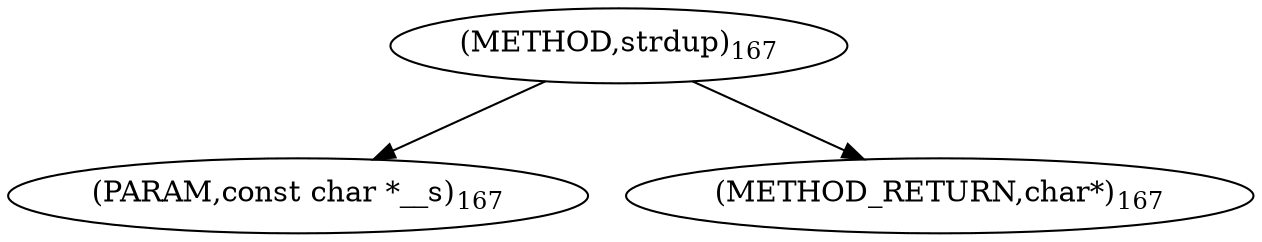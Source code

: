 digraph "strdup" {  
"98845" [label = <(METHOD,strdup)<SUB>167</SUB>> ]
"98846" [label = <(PARAM,const char *__s)<SUB>167</SUB>> ]
"98847" [label = <(METHOD_RETURN,char*)<SUB>167</SUB>> ]
  "98845" -> "98846" 
  "98845" -> "98847" 
}
